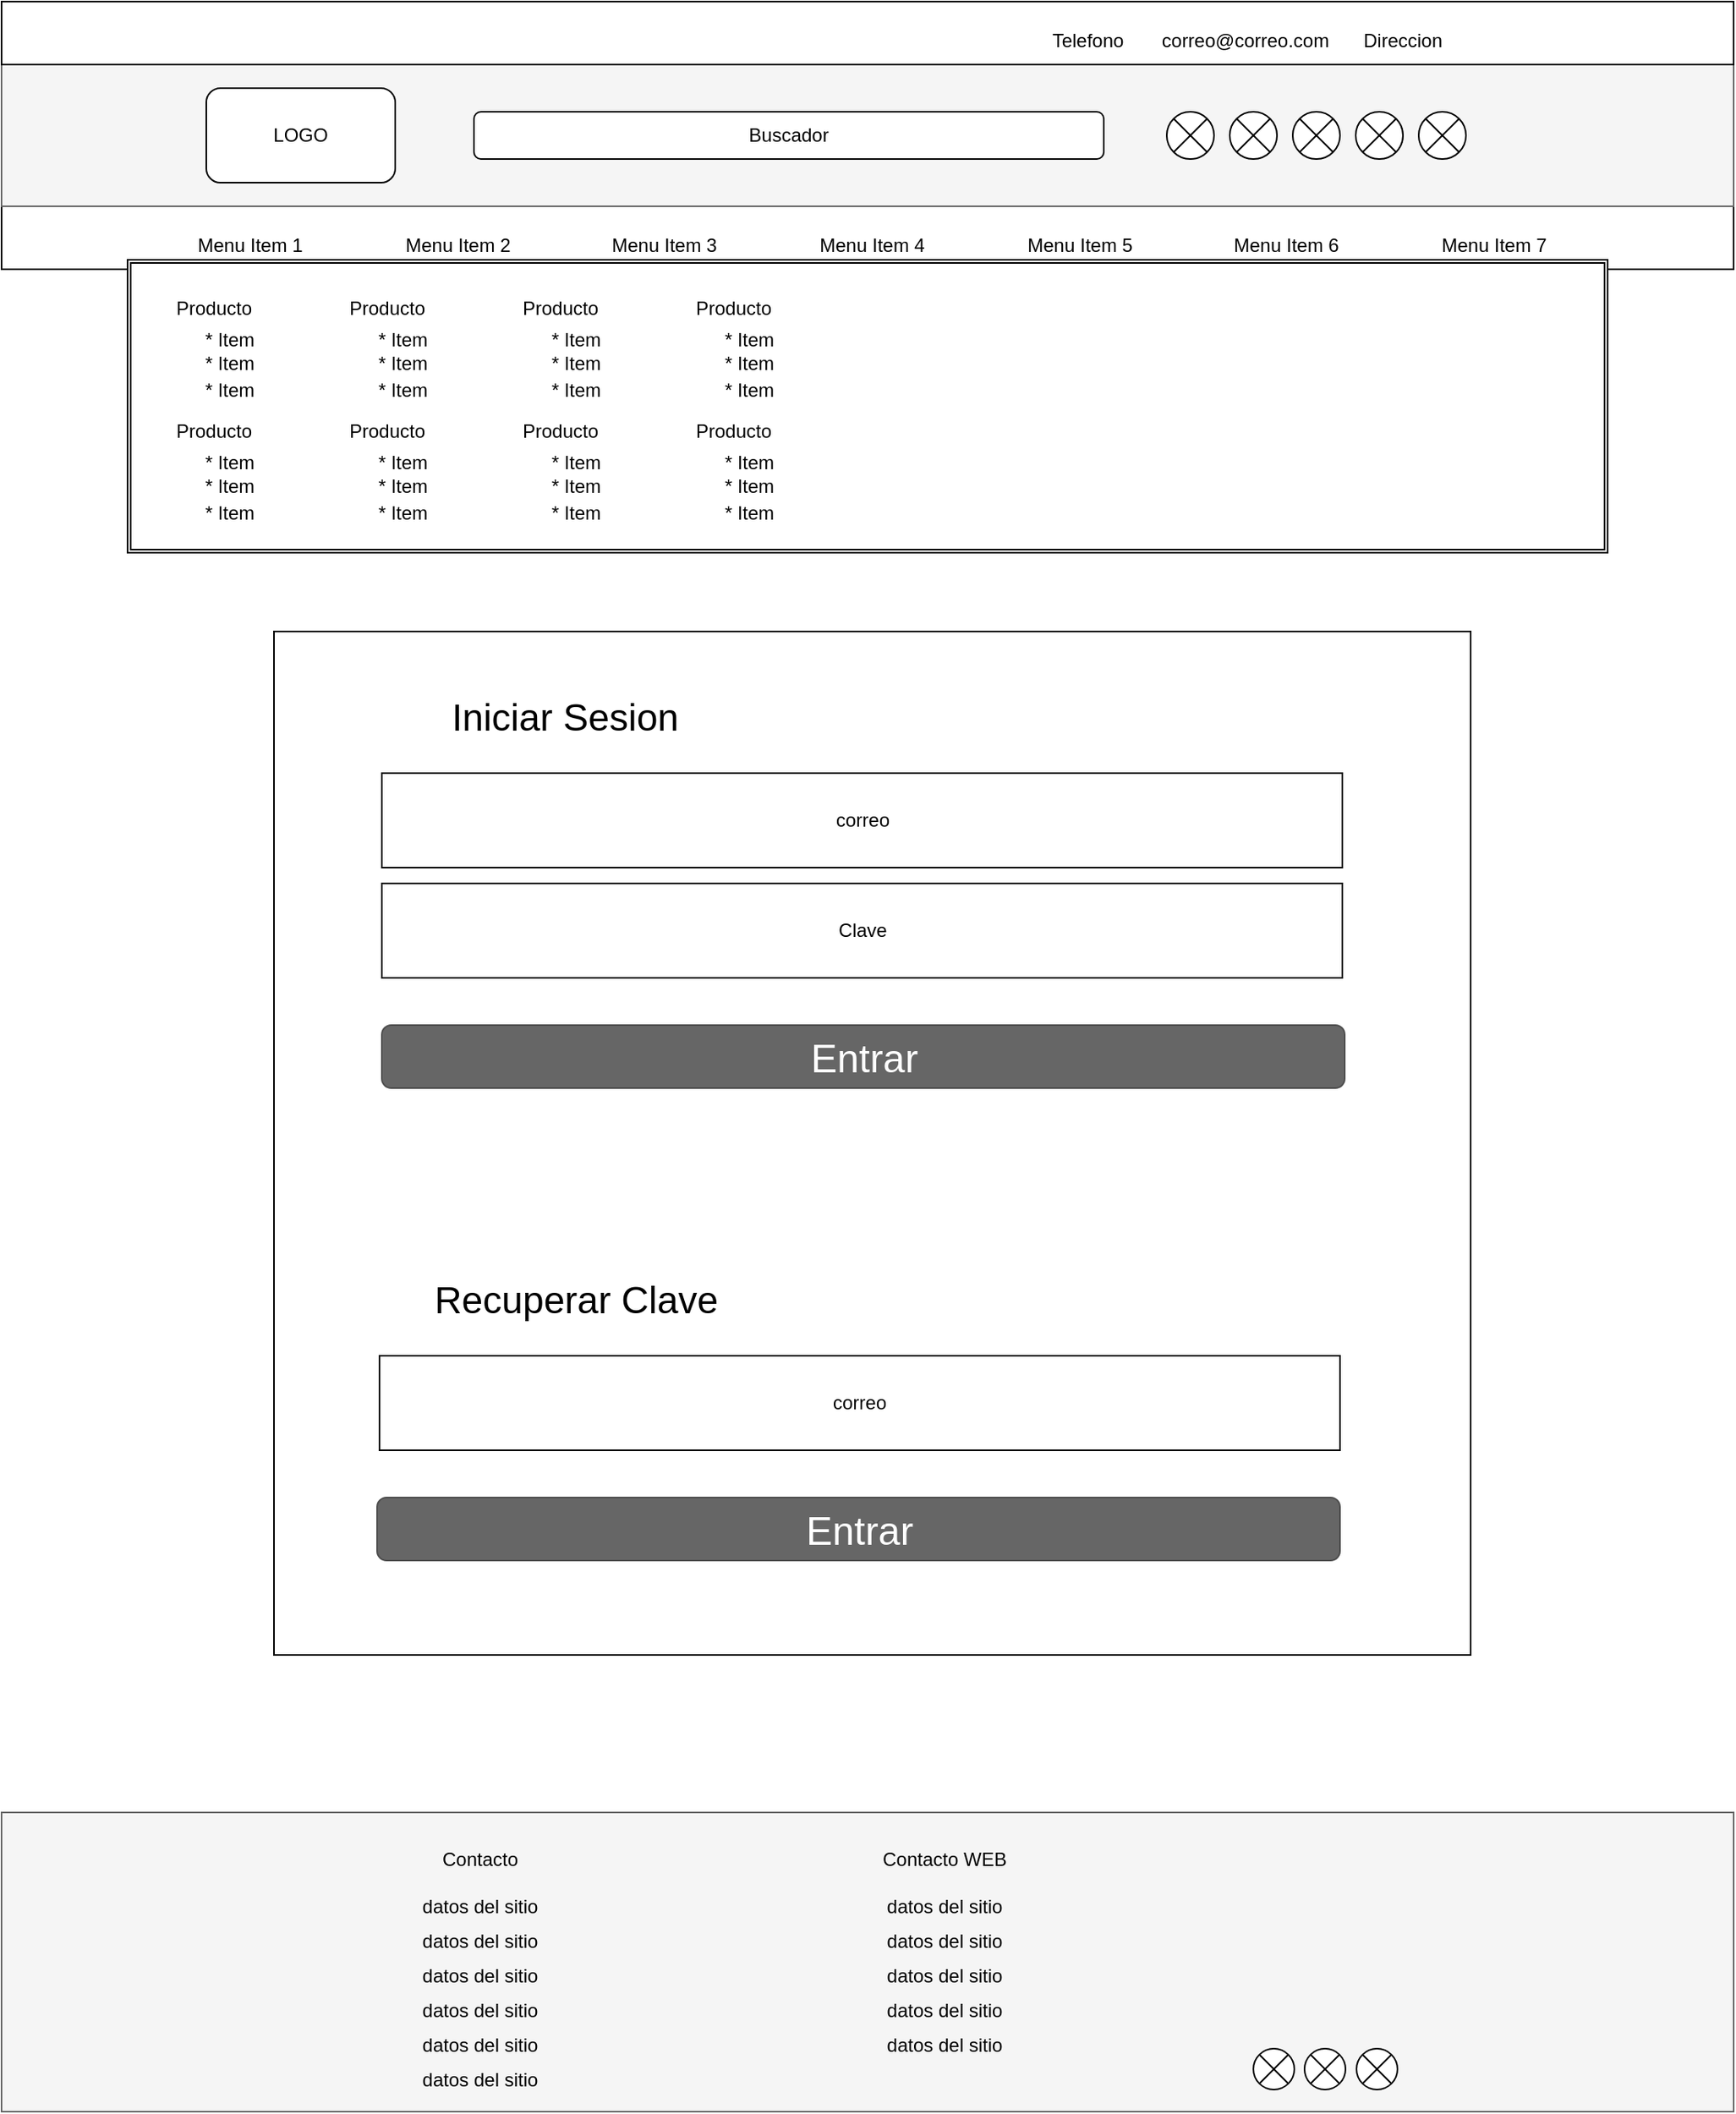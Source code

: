 <mxfile version="24.4.13" type="google">
  <diagram name="Page-1" id="03018318-947c-dd8e-b7a3-06fadd420f32">
    <mxGraphModel grid="1" page="1" gridSize="10" guides="1" tooltips="1" connect="1" arrows="1" fold="1" pageScale="1" pageWidth="1100" pageHeight="850" background="#ffffff" math="0" shadow="0">
      <root>
        <mxCell id="0" />
        <mxCell id="1" parent="0" />
        <mxCell id="ZyAtSVCC6lzZeVUkMO0P-5" value="" style="rounded=0;whiteSpace=wrap;html=1;fillColor=#f5f5f5;fontColor=#333333;strokeColor=#666666;" vertex="1" parent="1">
          <mxGeometry y="1150" width="1100" height="190" as="geometry" />
        </mxCell>
        <mxCell id="ZyAtSVCC6lzZeVUkMO0P-3" value="" style="rounded=0;whiteSpace=wrap;html=1;" vertex="1" parent="1">
          <mxGeometry y="130" width="1100" height="40" as="geometry" />
        </mxCell>
        <mxCell id="ZyAtSVCC6lzZeVUkMO0P-2" value="" style="rounded=0;whiteSpace=wrap;html=1;fillColor=#f5f5f5;fontColor=#333333;strokeColor=#666666;" vertex="1" parent="1">
          <mxGeometry y="40" width="1100" height="90" as="geometry" />
        </mxCell>
        <mxCell id="ZyAtSVCC6lzZeVUkMO0P-1" value="" style="rounded=0;whiteSpace=wrap;html=1;" vertex="1" parent="1">
          <mxGeometry width="1100" height="40" as="geometry" />
        </mxCell>
        <mxCell id="YPrZ4P48iWF1rKAgXMPz-6" value="LOGO" style="rounded=1;whiteSpace=wrap;html=1;strokeColor=default;" vertex="1" parent="1">
          <mxGeometry x="130" y="55" width="120" height="60" as="geometry" />
        </mxCell>
        <mxCell id="YPrZ4P48iWF1rKAgXMPz-8" value="Buscador" style="rounded=1;whiteSpace=wrap;html=1;" vertex="1" parent="1">
          <mxGeometry x="300" y="70" width="400" height="30" as="geometry" />
        </mxCell>
        <mxCell id="YPrZ4P48iWF1rKAgXMPz-9" value="Telefono" style="text;html=1;align=center;verticalAlign=middle;whiteSpace=wrap;rounded=0;" vertex="1" parent="1">
          <mxGeometry x="660" y="10" width="60" height="30" as="geometry" />
        </mxCell>
        <mxCell id="YPrZ4P48iWF1rKAgXMPz-11" value="correo@correo.com" style="text;html=1;align=center;verticalAlign=middle;whiteSpace=wrap;rounded=0;" vertex="1" parent="1">
          <mxGeometry x="760" y="10" width="60" height="30" as="geometry" />
        </mxCell>
        <mxCell id="YPrZ4P48iWF1rKAgXMPz-12" value="Direccion" style="text;html=1;align=center;verticalAlign=middle;whiteSpace=wrap;rounded=0;" vertex="1" parent="1">
          <mxGeometry x="860" y="10" width="60" height="30" as="geometry" />
        </mxCell>
        <mxCell id="YPrZ4P48iWF1rKAgXMPz-14" value="" style="shape=sumEllipse;perimeter=ellipsePerimeter;whiteSpace=wrap;html=1;backgroundOutline=1;" vertex="1" parent="1">
          <mxGeometry x="740" y="70" width="30" height="30" as="geometry" />
        </mxCell>
        <mxCell id="YPrZ4P48iWF1rKAgXMPz-15" value="" style="shape=sumEllipse;perimeter=ellipsePerimeter;whiteSpace=wrap;html=1;backgroundOutline=1;" vertex="1" parent="1">
          <mxGeometry x="780" y="70" width="30" height="30" as="geometry" />
        </mxCell>
        <mxCell id="YPrZ4P48iWF1rKAgXMPz-16" value="" style="shape=sumEllipse;perimeter=ellipsePerimeter;whiteSpace=wrap;html=1;backgroundOutline=1;" vertex="1" parent="1">
          <mxGeometry x="820" y="70" width="30" height="30" as="geometry" />
        </mxCell>
        <mxCell id="YPrZ4P48iWF1rKAgXMPz-17" value="" style="shape=sumEllipse;perimeter=ellipsePerimeter;whiteSpace=wrap;html=1;backgroundOutline=1;" vertex="1" parent="1">
          <mxGeometry x="860" y="70" width="30" height="30" as="geometry" />
        </mxCell>
        <mxCell id="YPrZ4P48iWF1rKAgXMPz-18" value="" style="shape=sumEllipse;perimeter=ellipsePerimeter;whiteSpace=wrap;html=1;backgroundOutline=1;" vertex="1" parent="1">
          <mxGeometry x="900" y="70" width="30" height="30" as="geometry" />
        </mxCell>
        <mxCell id="YPrZ4P48iWF1rKAgXMPz-21" value="Menu Item 1" style="text;html=1;align=center;verticalAlign=middle;whiteSpace=wrap;rounded=0;" vertex="1" parent="1">
          <mxGeometry x="113" y="140" width="90" height="30" as="geometry" />
        </mxCell>
        <mxCell id="YPrZ4P48iWF1rKAgXMPz-22" value="Menu Item 2" style="text;html=1;align=center;verticalAlign=middle;whiteSpace=wrap;rounded=0;" vertex="1" parent="1">
          <mxGeometry x="245" y="140" width="90" height="30" as="geometry" />
        </mxCell>
        <mxCell id="YPrZ4P48iWF1rKAgXMPz-23" value="Menu Item 3" style="text;html=1;align=center;verticalAlign=middle;whiteSpace=wrap;rounded=0;" vertex="1" parent="1">
          <mxGeometry x="376" y="140" width="90" height="30" as="geometry" />
        </mxCell>
        <mxCell id="YPrZ4P48iWF1rKAgXMPz-24" value="Menu Item 4" style="text;html=1;align=center;verticalAlign=middle;whiteSpace=wrap;rounded=0;" vertex="1" parent="1">
          <mxGeometry x="508" y="140" width="90" height="30" as="geometry" />
        </mxCell>
        <mxCell id="YPrZ4P48iWF1rKAgXMPz-25" value="Menu Item 5" style="text;html=1;align=center;verticalAlign=middle;whiteSpace=wrap;rounded=0;" vertex="1" parent="1">
          <mxGeometry x="640" y="140" width="90" height="30" as="geometry" />
        </mxCell>
        <mxCell id="YPrZ4P48iWF1rKAgXMPz-26" value="Menu Item 6" style="text;html=1;align=center;verticalAlign=middle;whiteSpace=wrap;rounded=0;" vertex="1" parent="1">
          <mxGeometry x="771" y="140" width="90" height="30" as="geometry" />
        </mxCell>
        <mxCell id="YPrZ4P48iWF1rKAgXMPz-27" value="Menu Item 7" style="text;html=1;align=center;verticalAlign=middle;whiteSpace=wrap;rounded=0;" vertex="1" parent="1">
          <mxGeometry x="903" y="140" width="90" height="30" as="geometry" />
        </mxCell>
        <mxCell id="YPrZ4P48iWF1rKAgXMPz-28" value="" style="shape=ext;double=1;rounded=0;whiteSpace=wrap;html=1;" vertex="1" parent="1">
          <mxGeometry x="80" y="164" width="940" height="186" as="geometry" />
        </mxCell>
        <mxCell id="YPrZ4P48iWF1rKAgXMPz-36" value="" style="group" connectable="0" vertex="1" parent="1">
          <mxGeometry x="90" y="180" width="100" height="82" as="geometry" />
        </mxCell>
        <mxCell id="YPrZ4P48iWF1rKAgXMPz-29" value="Producto" style="text;html=1;align=center;verticalAlign=middle;whiteSpace=wrap;rounded=0;" vertex="1" parent="YPrZ4P48iWF1rKAgXMPz-36">
          <mxGeometry width="90" height="30" as="geometry" />
        </mxCell>
        <mxCell id="YPrZ4P48iWF1rKAgXMPz-30" value="* Item" style="text;html=1;align=center;verticalAlign=middle;whiteSpace=wrap;rounded=0;" vertex="1" parent="YPrZ4P48iWF1rKAgXMPz-36">
          <mxGeometry x="10" y="20" width="90" height="30" as="geometry" />
        </mxCell>
        <mxCell id="YPrZ4P48iWF1rKAgXMPz-31" value="* Item" style="text;html=1;align=center;verticalAlign=middle;whiteSpace=wrap;rounded=0;" vertex="1" parent="YPrZ4P48iWF1rKAgXMPz-36">
          <mxGeometry x="10" y="35" width="90" height="30" as="geometry" />
        </mxCell>
        <mxCell id="YPrZ4P48iWF1rKAgXMPz-32" value="* Item" style="text;html=1;align=center;verticalAlign=middle;whiteSpace=wrap;rounded=0;" vertex="1" parent="YPrZ4P48iWF1rKAgXMPz-36">
          <mxGeometry x="10" y="52" width="90" height="30" as="geometry" />
        </mxCell>
        <mxCell id="YPrZ4P48iWF1rKAgXMPz-37" value="" style="group" connectable="0" vertex="1" parent="1">
          <mxGeometry x="90" y="258" width="100" height="82" as="geometry" />
        </mxCell>
        <mxCell id="YPrZ4P48iWF1rKAgXMPz-38" value="Producto" style="text;html=1;align=center;verticalAlign=middle;whiteSpace=wrap;rounded=0;" vertex="1" parent="YPrZ4P48iWF1rKAgXMPz-37">
          <mxGeometry width="90" height="30" as="geometry" />
        </mxCell>
        <mxCell id="YPrZ4P48iWF1rKAgXMPz-39" value="* Item" style="text;html=1;align=center;verticalAlign=middle;whiteSpace=wrap;rounded=0;" vertex="1" parent="YPrZ4P48iWF1rKAgXMPz-37">
          <mxGeometry x="10" y="20" width="90" height="30" as="geometry" />
        </mxCell>
        <mxCell id="YPrZ4P48iWF1rKAgXMPz-40" value="* Item" style="text;html=1;align=center;verticalAlign=middle;whiteSpace=wrap;rounded=0;" vertex="1" parent="YPrZ4P48iWF1rKAgXMPz-37">
          <mxGeometry x="10" y="35" width="90" height="30" as="geometry" />
        </mxCell>
        <mxCell id="YPrZ4P48iWF1rKAgXMPz-41" value="* Item" style="text;html=1;align=center;verticalAlign=middle;whiteSpace=wrap;rounded=0;" vertex="1" parent="YPrZ4P48iWF1rKAgXMPz-37">
          <mxGeometry x="10" y="52" width="90" height="30" as="geometry" />
        </mxCell>
        <mxCell id="YPrZ4P48iWF1rKAgXMPz-42" value="" style="group" connectable="0" vertex="1" parent="1">
          <mxGeometry x="200" y="180" width="100" height="82" as="geometry" />
        </mxCell>
        <mxCell id="YPrZ4P48iWF1rKAgXMPz-43" value="Producto" style="text;html=1;align=center;verticalAlign=middle;whiteSpace=wrap;rounded=0;" vertex="1" parent="YPrZ4P48iWF1rKAgXMPz-42">
          <mxGeometry width="90" height="30" as="geometry" />
        </mxCell>
        <mxCell id="YPrZ4P48iWF1rKAgXMPz-44" value="* Item" style="text;html=1;align=center;verticalAlign=middle;whiteSpace=wrap;rounded=0;" vertex="1" parent="YPrZ4P48iWF1rKAgXMPz-42">
          <mxGeometry x="10" y="20" width="90" height="30" as="geometry" />
        </mxCell>
        <mxCell id="YPrZ4P48iWF1rKAgXMPz-45" value="* Item" style="text;html=1;align=center;verticalAlign=middle;whiteSpace=wrap;rounded=0;" vertex="1" parent="YPrZ4P48iWF1rKAgXMPz-42">
          <mxGeometry x="10" y="35" width="90" height="30" as="geometry" />
        </mxCell>
        <mxCell id="YPrZ4P48iWF1rKAgXMPz-46" value="* Item" style="text;html=1;align=center;verticalAlign=middle;whiteSpace=wrap;rounded=0;" vertex="1" parent="YPrZ4P48iWF1rKAgXMPz-42">
          <mxGeometry x="10" y="52" width="90" height="30" as="geometry" />
        </mxCell>
        <mxCell id="YPrZ4P48iWF1rKAgXMPz-47" value="" style="group" connectable="0" vertex="1" parent="1">
          <mxGeometry x="200" y="258" width="100" height="82" as="geometry" />
        </mxCell>
        <mxCell id="YPrZ4P48iWF1rKAgXMPz-48" value="Producto" style="text;html=1;align=center;verticalAlign=middle;whiteSpace=wrap;rounded=0;" vertex="1" parent="YPrZ4P48iWF1rKAgXMPz-47">
          <mxGeometry width="90" height="30" as="geometry" />
        </mxCell>
        <mxCell id="YPrZ4P48iWF1rKAgXMPz-49" value="* Item" style="text;html=1;align=center;verticalAlign=middle;whiteSpace=wrap;rounded=0;" vertex="1" parent="YPrZ4P48iWF1rKAgXMPz-47">
          <mxGeometry x="10" y="20" width="90" height="30" as="geometry" />
        </mxCell>
        <mxCell id="YPrZ4P48iWF1rKAgXMPz-50" value="* Item" style="text;html=1;align=center;verticalAlign=middle;whiteSpace=wrap;rounded=0;" vertex="1" parent="YPrZ4P48iWF1rKAgXMPz-47">
          <mxGeometry x="10" y="35" width="90" height="30" as="geometry" />
        </mxCell>
        <mxCell id="YPrZ4P48iWF1rKAgXMPz-51" value="* Item" style="text;html=1;align=center;verticalAlign=middle;whiteSpace=wrap;rounded=0;" vertex="1" parent="YPrZ4P48iWF1rKAgXMPz-47">
          <mxGeometry x="10" y="52" width="90" height="30" as="geometry" />
        </mxCell>
        <mxCell id="YPrZ4P48iWF1rKAgXMPz-52" value="" style="group" connectable="0" vertex="1" parent="1">
          <mxGeometry x="310" y="180" width="100" height="82" as="geometry" />
        </mxCell>
        <mxCell id="YPrZ4P48iWF1rKAgXMPz-53" value="Producto" style="text;html=1;align=center;verticalAlign=middle;whiteSpace=wrap;rounded=0;" vertex="1" parent="YPrZ4P48iWF1rKAgXMPz-52">
          <mxGeometry width="90" height="30" as="geometry" />
        </mxCell>
        <mxCell id="YPrZ4P48iWF1rKAgXMPz-54" value="* Item" style="text;html=1;align=center;verticalAlign=middle;whiteSpace=wrap;rounded=0;" vertex="1" parent="YPrZ4P48iWF1rKAgXMPz-52">
          <mxGeometry x="10" y="20" width="90" height="30" as="geometry" />
        </mxCell>
        <mxCell id="YPrZ4P48iWF1rKAgXMPz-55" value="* Item" style="text;html=1;align=center;verticalAlign=middle;whiteSpace=wrap;rounded=0;" vertex="1" parent="YPrZ4P48iWF1rKAgXMPz-52">
          <mxGeometry x="10" y="35" width="90" height="30" as="geometry" />
        </mxCell>
        <mxCell id="YPrZ4P48iWF1rKAgXMPz-56" value="* Item" style="text;html=1;align=center;verticalAlign=middle;whiteSpace=wrap;rounded=0;" vertex="1" parent="YPrZ4P48iWF1rKAgXMPz-52">
          <mxGeometry x="10" y="52" width="90" height="30" as="geometry" />
        </mxCell>
        <mxCell id="YPrZ4P48iWF1rKAgXMPz-57" value="" style="group" connectable="0" vertex="1" parent="1">
          <mxGeometry x="310" y="258" width="100" height="82" as="geometry" />
        </mxCell>
        <mxCell id="YPrZ4P48iWF1rKAgXMPz-58" value="Producto" style="text;html=1;align=center;verticalAlign=middle;whiteSpace=wrap;rounded=0;" vertex="1" parent="YPrZ4P48iWF1rKAgXMPz-57">
          <mxGeometry width="90" height="30" as="geometry" />
        </mxCell>
        <mxCell id="YPrZ4P48iWF1rKAgXMPz-59" value="* Item" style="text;html=1;align=center;verticalAlign=middle;whiteSpace=wrap;rounded=0;" vertex="1" parent="YPrZ4P48iWF1rKAgXMPz-57">
          <mxGeometry x="10" y="20" width="90" height="30" as="geometry" />
        </mxCell>
        <mxCell id="YPrZ4P48iWF1rKAgXMPz-60" value="* Item" style="text;html=1;align=center;verticalAlign=middle;whiteSpace=wrap;rounded=0;" vertex="1" parent="YPrZ4P48iWF1rKAgXMPz-57">
          <mxGeometry x="10" y="35" width="90" height="30" as="geometry" />
        </mxCell>
        <mxCell id="YPrZ4P48iWF1rKAgXMPz-61" value="* Item" style="text;html=1;align=center;verticalAlign=middle;whiteSpace=wrap;rounded=0;" vertex="1" parent="YPrZ4P48iWF1rKAgXMPz-57">
          <mxGeometry x="10" y="52" width="90" height="30" as="geometry" />
        </mxCell>
        <mxCell id="YPrZ4P48iWF1rKAgXMPz-62" value="" style="group" connectable="0" vertex="1" parent="1">
          <mxGeometry x="420" y="180" width="100" height="82" as="geometry" />
        </mxCell>
        <mxCell id="YPrZ4P48iWF1rKAgXMPz-63" value="Producto" style="text;html=1;align=center;verticalAlign=middle;whiteSpace=wrap;rounded=0;" vertex="1" parent="YPrZ4P48iWF1rKAgXMPz-62">
          <mxGeometry width="90" height="30" as="geometry" />
        </mxCell>
        <mxCell id="YPrZ4P48iWF1rKAgXMPz-64" value="* Item" style="text;html=1;align=center;verticalAlign=middle;whiteSpace=wrap;rounded=0;" vertex="1" parent="YPrZ4P48iWF1rKAgXMPz-62">
          <mxGeometry x="10" y="20" width="90" height="30" as="geometry" />
        </mxCell>
        <mxCell id="YPrZ4P48iWF1rKAgXMPz-65" value="* Item" style="text;html=1;align=center;verticalAlign=middle;whiteSpace=wrap;rounded=0;" vertex="1" parent="YPrZ4P48iWF1rKAgXMPz-62">
          <mxGeometry x="10" y="35" width="90" height="30" as="geometry" />
        </mxCell>
        <mxCell id="YPrZ4P48iWF1rKAgXMPz-66" value="* Item" style="text;html=1;align=center;verticalAlign=middle;whiteSpace=wrap;rounded=0;" vertex="1" parent="YPrZ4P48iWF1rKAgXMPz-62">
          <mxGeometry x="10" y="52" width="90" height="30" as="geometry" />
        </mxCell>
        <mxCell id="YPrZ4P48iWF1rKAgXMPz-67" value="" style="group" connectable="0" vertex="1" parent="1">
          <mxGeometry x="420" y="258" width="100" height="82" as="geometry" />
        </mxCell>
        <mxCell id="YPrZ4P48iWF1rKAgXMPz-68" value="Producto" style="text;html=1;align=center;verticalAlign=middle;whiteSpace=wrap;rounded=0;" vertex="1" parent="YPrZ4P48iWF1rKAgXMPz-67">
          <mxGeometry width="90" height="30" as="geometry" />
        </mxCell>
        <mxCell id="YPrZ4P48iWF1rKAgXMPz-69" value="* Item" style="text;html=1;align=center;verticalAlign=middle;whiteSpace=wrap;rounded=0;" vertex="1" parent="YPrZ4P48iWF1rKAgXMPz-67">
          <mxGeometry x="10" y="20" width="90" height="30" as="geometry" />
        </mxCell>
        <mxCell id="YPrZ4P48iWF1rKAgXMPz-70" value="* Item" style="text;html=1;align=center;verticalAlign=middle;whiteSpace=wrap;rounded=0;" vertex="1" parent="YPrZ4P48iWF1rKAgXMPz-67">
          <mxGeometry x="10" y="35" width="90" height="30" as="geometry" />
        </mxCell>
        <mxCell id="YPrZ4P48iWF1rKAgXMPz-71" value="* Item" style="text;html=1;align=center;verticalAlign=middle;whiteSpace=wrap;rounded=0;" vertex="1" parent="YPrZ4P48iWF1rKAgXMPz-67">
          <mxGeometry x="10" y="52" width="90" height="30" as="geometry" />
        </mxCell>
        <mxCell id="YPrZ4P48iWF1rKAgXMPz-153" value="Contacto" style="text;html=1;align=center;verticalAlign=middle;whiteSpace=wrap;rounded=0;" vertex="1" parent="1">
          <mxGeometry x="249" y="1165" width="110" height="30" as="geometry" />
        </mxCell>
        <mxCell id="YPrZ4P48iWF1rKAgXMPz-156" value="datos del sitio" style="text;html=1;align=center;verticalAlign=middle;whiteSpace=wrap;rounded=0;" vertex="1" parent="1">
          <mxGeometry x="249" y="1195" width="110" height="30" as="geometry" />
        </mxCell>
        <mxCell id="YPrZ4P48iWF1rKAgXMPz-157" value="datos del sitio" style="text;html=1;align=center;verticalAlign=middle;whiteSpace=wrap;rounded=0;" vertex="1" parent="1">
          <mxGeometry x="249" y="1217" width="110" height="30" as="geometry" />
        </mxCell>
        <mxCell id="YPrZ4P48iWF1rKAgXMPz-158" value="datos del sitio" style="text;html=1;align=center;verticalAlign=middle;whiteSpace=wrap;rounded=0;" vertex="1" parent="1">
          <mxGeometry x="249" y="1239" width="110" height="30" as="geometry" />
        </mxCell>
        <mxCell id="YPrZ4P48iWF1rKAgXMPz-159" value="datos del sitio" style="text;html=1;align=center;verticalAlign=middle;whiteSpace=wrap;rounded=0;" vertex="1" parent="1">
          <mxGeometry x="249" y="1261" width="110" height="30" as="geometry" />
        </mxCell>
        <mxCell id="YPrZ4P48iWF1rKAgXMPz-160" value="datos del sitio" style="text;html=1;align=center;verticalAlign=middle;whiteSpace=wrap;rounded=0;" vertex="1" parent="1">
          <mxGeometry x="249" y="1283" width="110" height="30" as="geometry" />
        </mxCell>
        <mxCell id="YPrZ4P48iWF1rKAgXMPz-161" value="datos del sitio" style="text;html=1;align=center;verticalAlign=middle;whiteSpace=wrap;rounded=0;" vertex="1" parent="1">
          <mxGeometry x="249" y="1305" width="110" height="30" as="geometry" />
        </mxCell>
        <mxCell id="YPrZ4P48iWF1rKAgXMPz-162" value="datos del sitio" style="text;html=1;align=center;verticalAlign=middle;whiteSpace=wrap;rounded=0;" vertex="1" parent="1">
          <mxGeometry x="544" y="1195" width="110" height="30" as="geometry" />
        </mxCell>
        <mxCell id="YPrZ4P48iWF1rKAgXMPz-163" value="datos del sitio" style="text;html=1;align=center;verticalAlign=middle;whiteSpace=wrap;rounded=0;" vertex="1" parent="1">
          <mxGeometry x="544" y="1217" width="110" height="30" as="geometry" />
        </mxCell>
        <mxCell id="YPrZ4P48iWF1rKAgXMPz-164" value="datos del sitio" style="text;html=1;align=center;verticalAlign=middle;whiteSpace=wrap;rounded=0;" vertex="1" parent="1">
          <mxGeometry x="544" y="1239" width="110" height="30" as="geometry" />
        </mxCell>
        <mxCell id="YPrZ4P48iWF1rKAgXMPz-165" value="datos del sitio" style="text;html=1;align=center;verticalAlign=middle;whiteSpace=wrap;rounded=0;" vertex="1" parent="1">
          <mxGeometry x="544" y="1261" width="110" height="30" as="geometry" />
        </mxCell>
        <mxCell id="YPrZ4P48iWF1rKAgXMPz-166" value="datos del sitio" style="text;html=1;align=center;verticalAlign=middle;whiteSpace=wrap;rounded=0;" vertex="1" parent="1">
          <mxGeometry x="544" y="1283" width="110" height="30" as="geometry" />
        </mxCell>
        <mxCell id="YPrZ4P48iWF1rKAgXMPz-167" value="Contacto WEB" style="text;html=1;align=center;verticalAlign=middle;whiteSpace=wrap;rounded=0;" vertex="1" parent="1">
          <mxGeometry x="544" y="1165" width="110" height="30" as="geometry" />
        </mxCell>
        <mxCell id="ZyAtSVCC6lzZeVUkMO0P-6" value="" style="shape=sumEllipse;perimeter=ellipsePerimeter;whiteSpace=wrap;html=1;backgroundOutline=1;" vertex="1" parent="1">
          <mxGeometry x="860.5" y="1300" width="26" height="26" as="geometry" />
        </mxCell>
        <mxCell id="ZyAtSVCC6lzZeVUkMO0P-7" value="" style="shape=sumEllipse;perimeter=ellipsePerimeter;whiteSpace=wrap;html=1;backgroundOutline=1;" vertex="1" parent="1">
          <mxGeometry x="795" y="1300" width="26" height="26" as="geometry" />
        </mxCell>
        <mxCell id="ZyAtSVCC6lzZeVUkMO0P-8" value="" style="shape=sumEllipse;perimeter=ellipsePerimeter;whiteSpace=wrap;html=1;backgroundOutline=1;" vertex="1" parent="1">
          <mxGeometry x="827.5" y="1300" width="26" height="26" as="geometry" />
        </mxCell>
        <mxCell id="ZyAtSVCC6lzZeVUkMO0P-32" value="" style="rounded=0;whiteSpace=wrap;html=1;" vertex="1" parent="1">
          <mxGeometry x="173" y="400" width="760" height="650" as="geometry" />
        </mxCell>
        <mxCell id="ZyAtSVCC6lzZeVUkMO0P-33" value="Iniciar Sesion" style="text;html=1;align=center;verticalAlign=middle;whiteSpace=wrap;rounded=0;fontSize=24;" vertex="1" parent="1">
          <mxGeometry x="233" y="440" width="250" height="30" as="geometry" />
        </mxCell>
        <mxCell id="ZyAtSVCC6lzZeVUkMO0P-34" value="correo" style="rounded=0;whiteSpace=wrap;html=1;align=center;" vertex="1" parent="1">
          <mxGeometry x="241.5" y="490" width="610" height="60" as="geometry" />
        </mxCell>
        <mxCell id="ZyAtSVCC6lzZeVUkMO0P-35" value="Clave" style="rounded=0;whiteSpace=wrap;html=1;align=center;" vertex="1" parent="1">
          <mxGeometry x="241.5" y="560" width="610" height="60" as="geometry" />
        </mxCell>
        <mxCell id="ZyAtSVCC6lzZeVUkMO0P-42" value="Entrar" style="rounded=1;html=1;shadow=0;dashed=0;whiteSpace=wrap;fontSize=25;fillColor=#666666;align=center;strokeColor=#4D4D4D;fontColor=#ffffff;" vertex="1" parent="1">
          <mxGeometry x="241.5" y="650" width="611.5" height="40" as="geometry" />
        </mxCell>
        <mxCell id="ZyAtSVCC6lzZeVUkMO0P-43" value="correo" style="rounded=0;whiteSpace=wrap;html=1;align=center;" vertex="1" parent="1">
          <mxGeometry x="240" y="860" width="610" height="60" as="geometry" />
        </mxCell>
        <mxCell id="ZyAtSVCC6lzZeVUkMO0P-45" value="Entrar" style="rounded=1;html=1;shadow=0;dashed=0;whiteSpace=wrap;fontSize=25;fillColor=#666666;align=center;strokeColor=#4D4D4D;fontColor=#ffffff;" vertex="1" parent="1">
          <mxGeometry x="238.5" y="950" width="611.5" height="40" as="geometry" />
        </mxCell>
        <mxCell id="ZyAtSVCC6lzZeVUkMO0P-46" value="Recuperar Clave" style="text;html=1;align=center;verticalAlign=middle;whiteSpace=wrap;rounded=0;fontSize=24;" vertex="1" parent="1">
          <mxGeometry x="240" y="810" width="250" height="30" as="geometry" />
        </mxCell>
      </root>
    </mxGraphModel>
  </diagram>
</mxfile>
